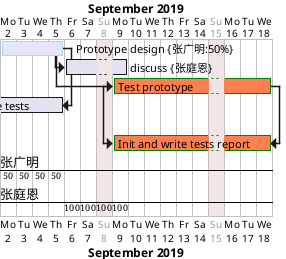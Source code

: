 @startgantt
Project starts the 2019-09-02
sunday are closed
[Prototype design] on {张广明:50%} lasts 2 days and is colored in Lavender/LightBlue
[discuss] on {张庭恩} lasts 3 days
[Prototype design] -> [discuss]
[Test prototype] lasts 9 days and is colored in Coral/Green and starts 3 days after [Prototype design]'s end
[Write tests] lasts 5 days and ends at [Prototype design]'s end
[Hire tests writers] lasts 6 days and ends at [Write tests]'s start
[Init and write tests report] is colored in Coral/Green
[Init and write tests report] starts 1 day before [Test prototype]'s start and ends at [Test prototype]'s end
@endgantt